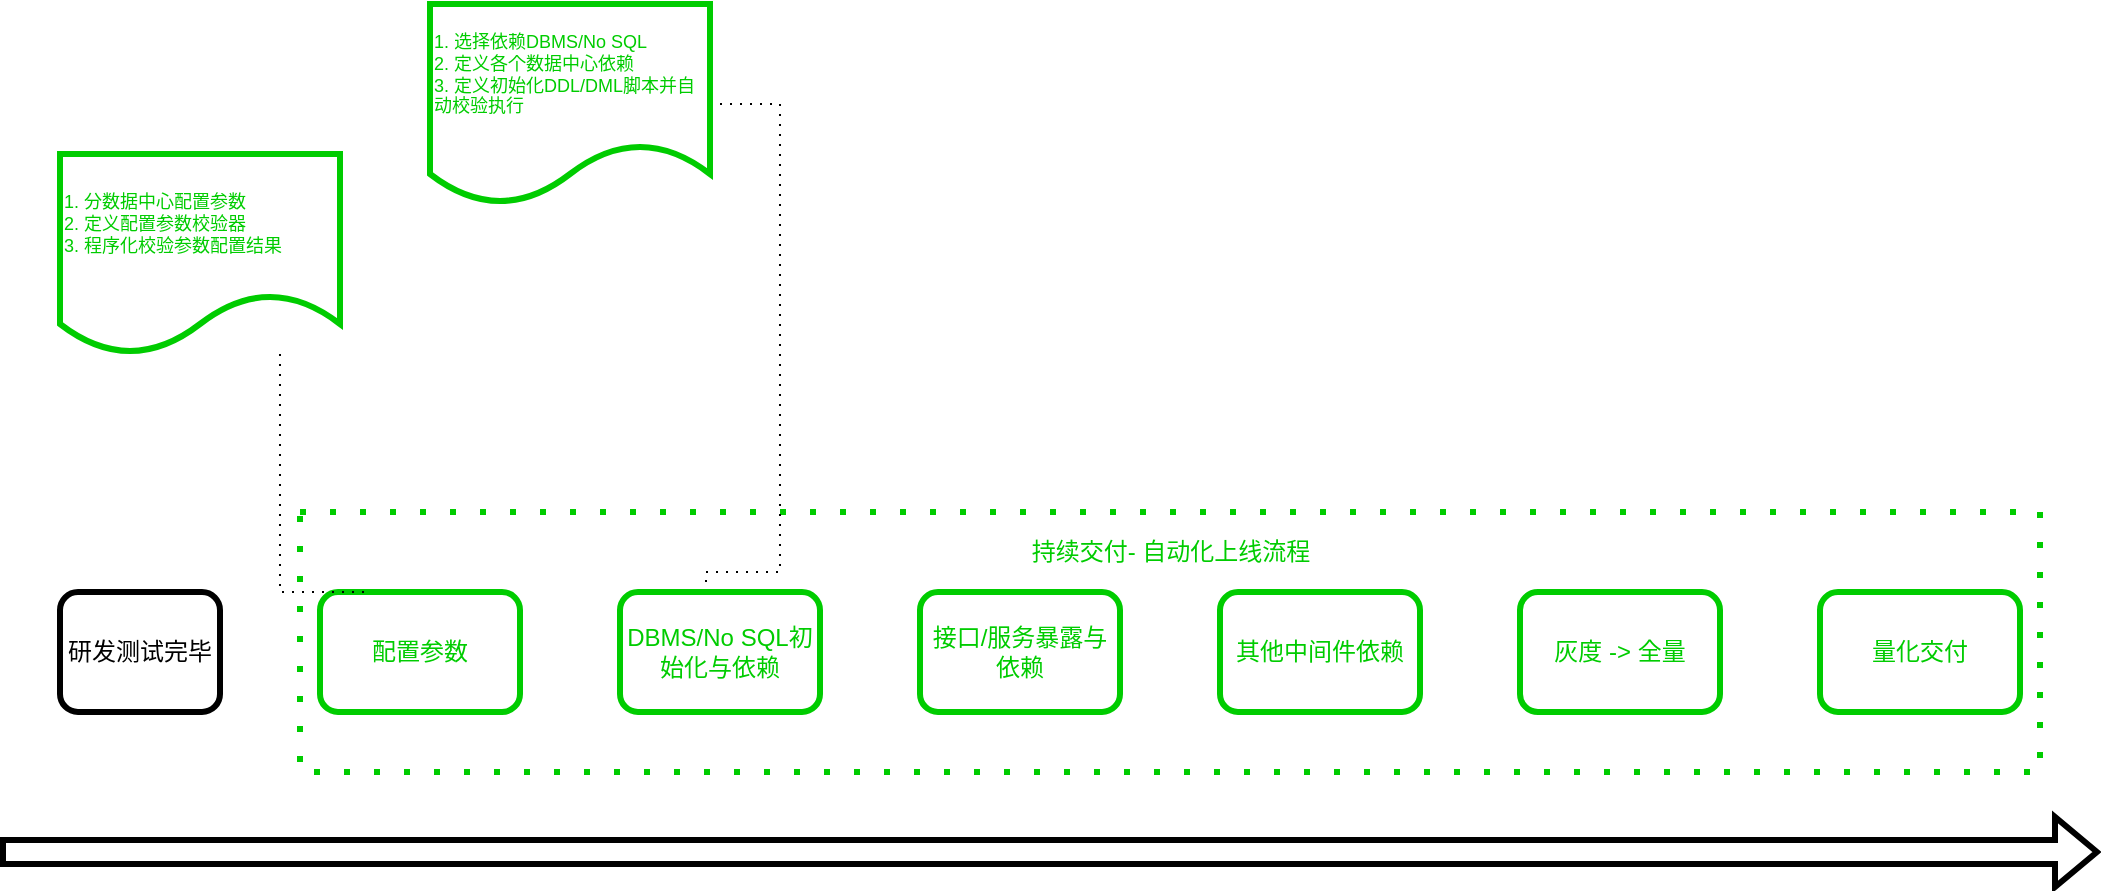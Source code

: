 <mxfile version="16.4.5" type="github">
  <diagram id="zacrkn34sIO4L3OqYdmY" name="Page-1">
    <mxGraphModel dx="1422" dy="762" grid="1" gridSize="10" guides="1" tooltips="1" connect="1" arrows="1" fold="1" page="1" pageScale="1" pageWidth="1100" pageHeight="850" math="0" shadow="0">
      <root>
        <mxCell id="0" />
        <mxCell id="1" parent="0" />
        <mxCell id="ohWERltiv4rnFWLkneOm-5" value="" style="rounded=0;whiteSpace=wrap;html=1;strokeWidth=3;dashed=1;dashPattern=1 4;fillColor=none;strokeColor=#00CC00;" vertex="1" parent="1">
          <mxGeometry x="200" y="450" width="870" height="130" as="geometry" />
        </mxCell>
        <mxCell id="ohWERltiv4rnFWLkneOm-1" value="" style="shape=flexArrow;endArrow=classic;html=1;rounded=0;strokeWidth=3;" edge="1" parent="1">
          <mxGeometry width="50" height="50" relative="1" as="geometry">
            <mxPoint x="50" y="620" as="sourcePoint" />
            <mxPoint x="1100" y="620" as="targetPoint" />
          </mxGeometry>
        </mxCell>
        <mxCell id="ohWERltiv4rnFWLkneOm-2" value="研发测试完毕" style="rounded=1;whiteSpace=wrap;html=1;strokeWidth=3;fillColor=none;" vertex="1" parent="1">
          <mxGeometry x="80" y="490" width="80" height="60" as="geometry" />
        </mxCell>
        <mxCell id="ohWERltiv4rnFWLkneOm-3" value="配置参数" style="rounded=1;whiteSpace=wrap;html=1;strokeWidth=3;fillColor=none;strokeColor=#00CC00;fontColor=#00CC00;" vertex="1" parent="1">
          <mxGeometry x="210" y="490" width="100" height="60" as="geometry" />
        </mxCell>
        <mxCell id="ohWERltiv4rnFWLkneOm-6" value="&lt;font color=&quot;#00cc00&quot;&gt;持续交付- 自动化上线流程&lt;/font&gt;" style="text;html=1;align=center;verticalAlign=middle;resizable=0;points=[];autosize=1;strokeColor=none;fillColor=none;" vertex="1" parent="1">
          <mxGeometry x="560" y="460" width="150" height="20" as="geometry" />
        </mxCell>
        <mxCell id="ohWERltiv4rnFWLkneOm-8" value="DBMS/No SQL初始化与依赖" style="rounded=1;whiteSpace=wrap;html=1;strokeWidth=3;fillColor=none;strokeColor=#00CC00;fontColor=#00CC00;" vertex="1" parent="1">
          <mxGeometry x="360" y="490" width="100" height="60" as="geometry" />
        </mxCell>
        <mxCell id="ohWERltiv4rnFWLkneOm-9" value="接口/服务暴露与依赖" style="rounded=1;whiteSpace=wrap;html=1;strokeWidth=3;fillColor=none;strokeColor=#00CC00;fontColor=#00CC00;" vertex="1" parent="1">
          <mxGeometry x="510" y="490" width="100" height="60" as="geometry" />
        </mxCell>
        <mxCell id="ohWERltiv4rnFWLkneOm-10" value="其他中间件依赖" style="rounded=1;whiteSpace=wrap;html=1;strokeWidth=3;fillColor=none;strokeColor=#00CC00;fontColor=#00CC00;" vertex="1" parent="1">
          <mxGeometry x="660" y="490" width="100" height="60" as="geometry" />
        </mxCell>
        <mxCell id="ohWERltiv4rnFWLkneOm-12" value="灰度 -&amp;gt; 全量" style="rounded=1;whiteSpace=wrap;html=1;strokeWidth=3;fillColor=none;strokeColor=#00CC00;fontColor=#00CC00;" vertex="1" parent="1">
          <mxGeometry x="810" y="490" width="100" height="60" as="geometry" />
        </mxCell>
        <mxCell id="ohWERltiv4rnFWLkneOm-13" value="量化交付" style="rounded=1;whiteSpace=wrap;html=1;strokeWidth=3;fillColor=none;strokeColor=#00CC00;fontColor=#00CC00;" vertex="1" parent="1">
          <mxGeometry x="960" y="490" width="100" height="60" as="geometry" />
        </mxCell>
        <mxCell id="ohWERltiv4rnFWLkneOm-16" style="edgeStyle=orthogonalEdgeStyle;rounded=0;orthogonalLoop=1;jettySize=auto;html=1;entryX=0.25;entryY=0;entryDx=0;entryDy=0;fontColor=#00CC00;strokeWidth=1;endArrow=none;endFill=0;dashed=1;dashPattern=1 4;" edge="1" parent="1" source="ohWERltiv4rnFWLkneOm-15" target="ohWERltiv4rnFWLkneOm-3">
          <mxGeometry relative="1" as="geometry">
            <Array as="points">
              <mxPoint x="190" y="490" />
            </Array>
          </mxGeometry>
        </mxCell>
        <mxCell id="ohWERltiv4rnFWLkneOm-15" value="&lt;font style=&quot;font-size: 9px&quot;&gt;1. 分数据中心配置参数&lt;br style=&quot;font-size: 9px&quot;&gt;2. 定义配置参数校验器&lt;br&gt;3. 程序化校验参数配置结果&lt;br&gt;&lt;/font&gt;" style="shape=document;html=1;boundedLbl=1;fontColor=#00CC00;strokeColor=#00CC00;strokeWidth=3;fillColor=none;align=left;fontSize=9;whiteSpace=wrap;" vertex="1" parent="1">
          <mxGeometry x="80" y="271" width="140" height="100" as="geometry" />
        </mxCell>
        <mxCell id="ohWERltiv4rnFWLkneOm-17" style="edgeStyle=orthogonalEdgeStyle;rounded=0;orthogonalLoop=1;jettySize=auto;html=1;entryX=0.43;entryY=-0.017;entryDx=0;entryDy=0;fontColor=#00CC00;strokeWidth=1;endArrow=none;endFill=0;dashed=1;dashPattern=1 4;entryPerimeter=0;" edge="1" source="ohWERltiv4rnFWLkneOm-18" parent="1" target="ohWERltiv4rnFWLkneOm-8">
          <mxGeometry relative="1" as="geometry">
            <mxPoint x="485" y="480" as="targetPoint" />
            <Array as="points">
              <mxPoint x="440" y="480" />
              <mxPoint x="403" y="480" />
            </Array>
          </mxGeometry>
        </mxCell>
        <mxCell id="ohWERltiv4rnFWLkneOm-18" value="&lt;font style=&quot;font-size: 9px&quot;&gt;1. 选择依赖DBMS/No SQL&lt;br style=&quot;font-size: 9px&quot;&gt;2. 定义各个数据中心依赖&lt;br&gt;3. 定义初始化DDL/DML脚本并自动校验执行&lt;br&gt;&lt;/font&gt;" style="shape=document;html=1;boundedLbl=1;fontColor=#00CC00;strokeColor=#00CC00;strokeWidth=3;fillColor=none;align=left;fontSize=9;whiteSpace=wrap;" vertex="1" parent="1">
          <mxGeometry x="265" y="196" width="140" height="100" as="geometry" />
        </mxCell>
      </root>
    </mxGraphModel>
  </diagram>
</mxfile>
